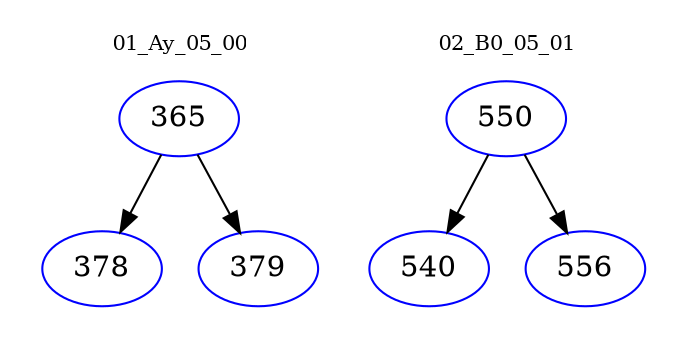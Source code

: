 digraph{
subgraph cluster_0 {
color = white
label = "01_Ay_05_00";
fontsize=10;
T0_365 [label="365", color="blue"]
T0_365 -> T0_378 [color="black"]
T0_378 [label="378", color="blue"]
T0_365 -> T0_379 [color="black"]
T0_379 [label="379", color="blue"]
}
subgraph cluster_1 {
color = white
label = "02_B0_05_01";
fontsize=10;
T1_550 [label="550", color="blue"]
T1_550 -> T1_540 [color="black"]
T1_540 [label="540", color="blue"]
T1_550 -> T1_556 [color="black"]
T1_556 [label="556", color="blue"]
}
}
